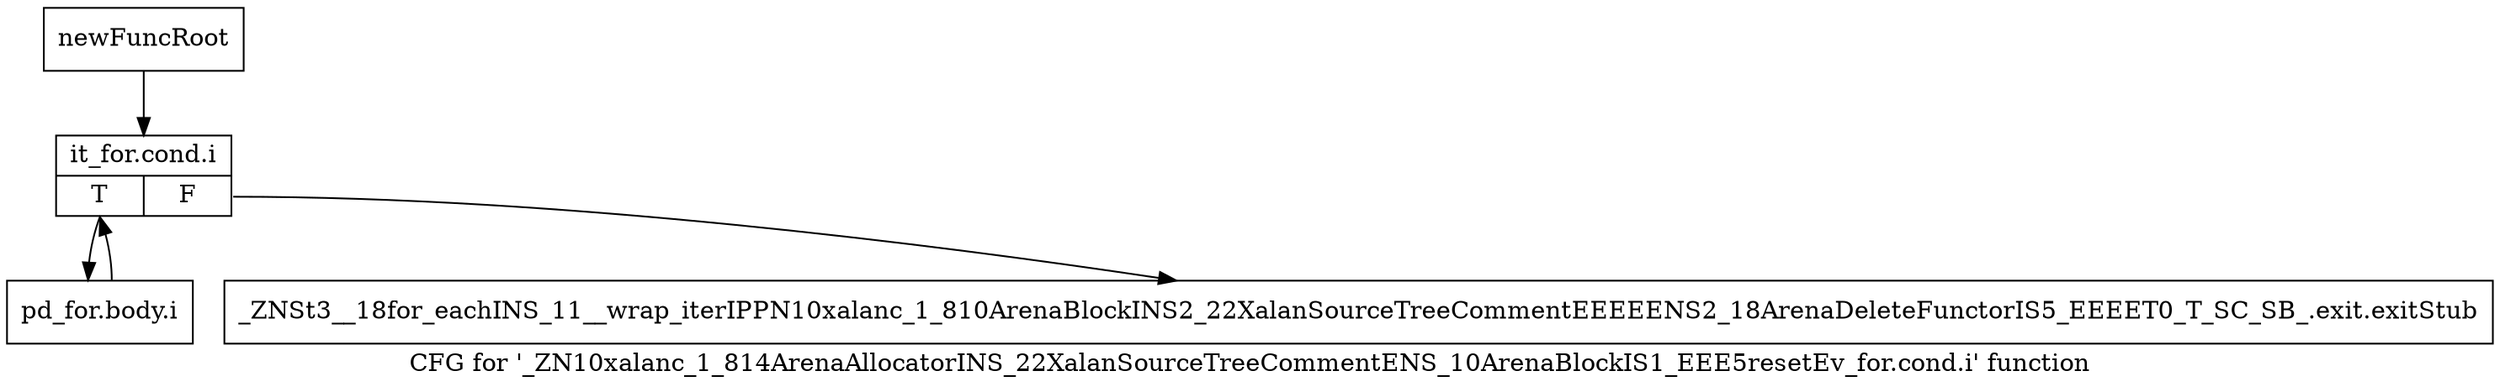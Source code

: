 digraph "CFG for '_ZN10xalanc_1_814ArenaAllocatorINS_22XalanSourceTreeCommentENS_10ArenaBlockIS1_EEE5resetEv_for.cond.i' function" {
	label="CFG for '_ZN10xalanc_1_814ArenaAllocatorINS_22XalanSourceTreeCommentENS_10ArenaBlockIS1_EEE5resetEv_for.cond.i' function";

	Node0x841d3e0 [shape=record,label="{newFuncRoot}"];
	Node0x841d3e0 -> Node0x841d480;
	Node0x841d430 [shape=record,label="{_ZNSt3__18for_eachINS_11__wrap_iterIPPN10xalanc_1_810ArenaBlockINS2_22XalanSourceTreeCommentEEEEENS2_18ArenaDeleteFunctorIS5_EEEET0_T_SC_SB_.exit.exitStub}"];
	Node0x841d480 [shape=record,label="{it_for.cond.i|{<s0>T|<s1>F}}"];
	Node0x841d480:s0 -> Node0x841d4d0;
	Node0x841d480:s1 -> Node0x841d430;
	Node0x841d4d0 [shape=record,label="{pd_for.body.i}"];
	Node0x841d4d0 -> Node0x841d480;
}

